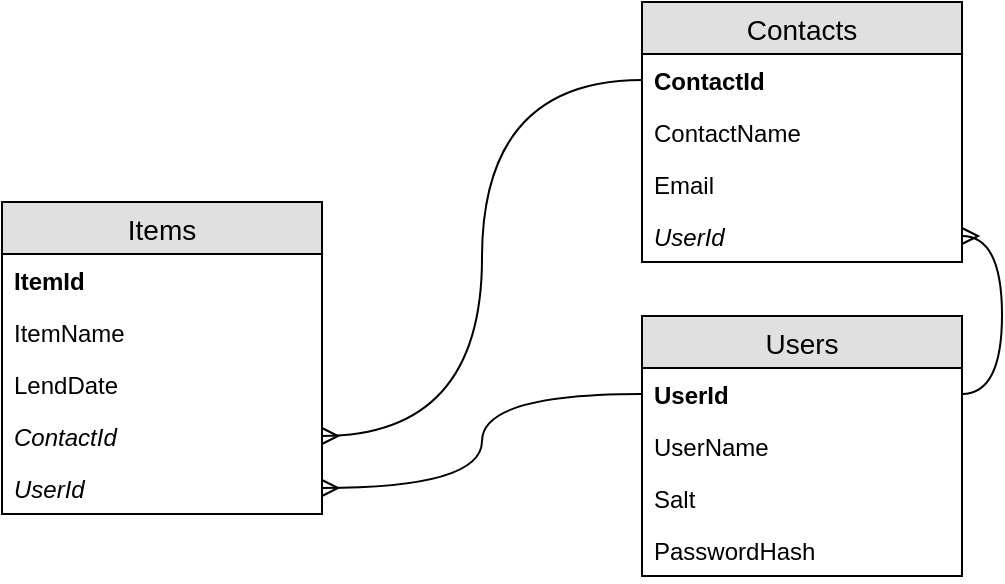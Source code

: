<mxfile version="12.5.1" type="device"><diagram id="Tfe1XYW-e7M93YtYVTq7" name="Page-1"><mxGraphModel dx="854" dy="465" grid="1" gridSize="10" guides="1" tooltips="1" connect="1" arrows="1" fold="1" page="1" pageScale="1" pageWidth="850" pageHeight="1100" math="0" shadow="0"><root><mxCell id="0"/><mxCell id="1" parent="0"/><mxCell id="NOLgteM73KiI4mNJzikp-1" value="Users" style="swimlane;fontStyle=0;childLayout=stackLayout;horizontal=1;startSize=26;fillColor=#e0e0e0;horizontalStack=0;resizeParent=1;resizeParentMax=0;resizeLast=0;collapsible=1;marginBottom=0;swimlaneFillColor=#ffffff;align=center;fontSize=14;" vertex="1" parent="1"><mxGeometry x="430" y="157" width="160" height="130" as="geometry"/></mxCell><mxCell id="NOLgteM73KiI4mNJzikp-2" value="UserId" style="text;strokeColor=none;fillColor=none;spacingLeft=4;spacingRight=4;overflow=hidden;rotatable=0;points=[[0,0.5],[1,0.5]];portConstraint=eastwest;fontSize=12;fontStyle=1" vertex="1" parent="NOLgteM73KiI4mNJzikp-1"><mxGeometry y="26" width="160" height="26" as="geometry"/></mxCell><mxCell id="NOLgteM73KiI4mNJzikp-3" value="UserName" style="text;strokeColor=none;fillColor=none;spacingLeft=4;spacingRight=4;overflow=hidden;rotatable=0;points=[[0,0.5],[1,0.5]];portConstraint=eastwest;fontSize=12;" vertex="1" parent="NOLgteM73KiI4mNJzikp-1"><mxGeometry y="52" width="160" height="26" as="geometry"/></mxCell><mxCell id="NOLgteM73KiI4mNJzikp-5" value="Salt" style="text;strokeColor=none;fillColor=none;spacingLeft=4;spacingRight=4;overflow=hidden;rotatable=0;points=[[0,0.5],[1,0.5]];portConstraint=eastwest;fontSize=12;" vertex="1" parent="NOLgteM73KiI4mNJzikp-1"><mxGeometry y="78" width="160" height="26" as="geometry"/></mxCell><mxCell id="NOLgteM73KiI4mNJzikp-4" value="PasswordHash" style="text;strokeColor=none;fillColor=none;spacingLeft=4;spacingRight=4;overflow=hidden;rotatable=0;points=[[0,0.5],[1,0.5]];portConstraint=eastwest;fontSize=12;" vertex="1" parent="NOLgteM73KiI4mNJzikp-1"><mxGeometry y="104" width="160" height="26" as="geometry"/></mxCell><mxCell id="NOLgteM73KiI4mNJzikp-6" value="Items" style="swimlane;fontStyle=0;childLayout=stackLayout;horizontal=1;startSize=26;fillColor=#e0e0e0;horizontalStack=0;resizeParent=1;resizeParentMax=0;resizeLast=0;collapsible=1;marginBottom=0;swimlaneFillColor=#ffffff;align=center;fontSize=14;" vertex="1" parent="1"><mxGeometry x="110" y="100" width="160" height="156" as="geometry"/></mxCell><mxCell id="NOLgteM73KiI4mNJzikp-7" value="ItemId" style="text;strokeColor=none;fillColor=none;spacingLeft=4;spacingRight=4;overflow=hidden;rotatable=0;points=[[0,0.5],[1,0.5]];portConstraint=eastwest;fontSize=12;fontStyle=1" vertex="1" parent="NOLgteM73KiI4mNJzikp-6"><mxGeometry y="26" width="160" height="26" as="geometry"/></mxCell><mxCell id="NOLgteM73KiI4mNJzikp-8" value="ItemName" style="text;strokeColor=none;fillColor=none;spacingLeft=4;spacingRight=4;overflow=hidden;rotatable=0;points=[[0,0.5],[1,0.5]];portConstraint=eastwest;fontSize=12;" vertex="1" parent="NOLgteM73KiI4mNJzikp-6"><mxGeometry y="52" width="160" height="26" as="geometry"/></mxCell><mxCell id="NOLgteM73KiI4mNJzikp-9" value="LendDate" style="text;strokeColor=none;fillColor=none;spacingLeft=4;spacingRight=4;overflow=hidden;rotatable=0;points=[[0,0.5],[1,0.5]];portConstraint=eastwest;fontSize=12;" vertex="1" parent="NOLgteM73KiI4mNJzikp-6"><mxGeometry y="78" width="160" height="26" as="geometry"/></mxCell><mxCell id="NOLgteM73KiI4mNJzikp-16" value="ContactId" style="text;strokeColor=none;fillColor=none;spacingLeft=4;spacingRight=4;overflow=hidden;rotatable=0;points=[[0,0.5],[1,0.5]];portConstraint=eastwest;fontSize=12;fontStyle=2" vertex="1" parent="NOLgteM73KiI4mNJzikp-6"><mxGeometry y="104" width="160" height="26" as="geometry"/></mxCell><mxCell id="NOLgteM73KiI4mNJzikp-10" value="UserId" style="text;strokeColor=none;fillColor=none;spacingLeft=4;spacingRight=4;overflow=hidden;rotatable=0;points=[[0,0.5],[1,0.5]];portConstraint=eastwest;fontSize=12;fontStyle=2" vertex="1" parent="NOLgteM73KiI4mNJzikp-6"><mxGeometry y="130" width="160" height="26" as="geometry"/></mxCell><mxCell id="NOLgteM73KiI4mNJzikp-11" value="Contacts" style="swimlane;fontStyle=0;childLayout=stackLayout;horizontal=1;startSize=26;fillColor=#e0e0e0;horizontalStack=0;resizeParent=1;resizeParentMax=0;resizeLast=0;collapsible=1;marginBottom=0;swimlaneFillColor=#ffffff;align=center;fontSize=14;" vertex="1" parent="1"><mxGeometry x="430" width="160" height="130" as="geometry"/></mxCell><mxCell id="NOLgteM73KiI4mNJzikp-12" value="ContactId" style="text;strokeColor=none;fillColor=none;spacingLeft=4;spacingRight=4;overflow=hidden;rotatable=0;points=[[0,0.5],[1,0.5]];portConstraint=eastwest;fontSize=12;fontStyle=1" vertex="1" parent="NOLgteM73KiI4mNJzikp-11"><mxGeometry y="26" width="160" height="26" as="geometry"/></mxCell><mxCell id="NOLgteM73KiI4mNJzikp-13" value="ContactName" style="text;strokeColor=none;fillColor=none;spacingLeft=4;spacingRight=4;overflow=hidden;rotatable=0;points=[[0,0.5],[1,0.5]];portConstraint=eastwest;fontSize=12;" vertex="1" parent="NOLgteM73KiI4mNJzikp-11"><mxGeometry y="52" width="160" height="26" as="geometry"/></mxCell><mxCell id="NOLgteM73KiI4mNJzikp-14" value="Email" style="text;strokeColor=none;fillColor=none;spacingLeft=4;spacingRight=4;overflow=hidden;rotatable=0;points=[[0,0.5],[1,0.5]];portConstraint=eastwest;fontSize=12;" vertex="1" parent="NOLgteM73KiI4mNJzikp-11"><mxGeometry y="78" width="160" height="26" as="geometry"/></mxCell><mxCell id="NOLgteM73KiI4mNJzikp-15" value="UserId" style="text;strokeColor=none;fillColor=none;spacingLeft=4;spacingRight=4;overflow=hidden;rotatable=0;points=[[0,0.5],[1,0.5]];portConstraint=eastwest;fontSize=12;fontStyle=2" vertex="1" parent="NOLgteM73KiI4mNJzikp-11"><mxGeometry y="104" width="160" height="26" as="geometry"/></mxCell><mxCell id="NOLgteM73KiI4mNJzikp-18" style="edgeStyle=orthogonalEdgeStyle;rounded=0;orthogonalLoop=1;jettySize=auto;html=1;entryX=0;entryY=0.5;entryDx=0;entryDy=0;endArrow=none;endFill=0;startArrow=ERmany;startFill=0;curved=1;" edge="1" parent="1" source="NOLgteM73KiI4mNJzikp-10" target="NOLgteM73KiI4mNJzikp-2"><mxGeometry relative="1" as="geometry"><mxPoint x="420" y="200" as="targetPoint"/></mxGeometry></mxCell><mxCell id="NOLgteM73KiI4mNJzikp-19" style="edgeStyle=orthogonalEdgeStyle;rounded=0;orthogonalLoop=1;jettySize=auto;html=1;exitX=1;exitY=0.5;exitDx=0;exitDy=0;entryX=0;entryY=0.5;entryDx=0;entryDy=0;startArrow=ERmany;startFill=0;endArrow=none;endFill=0;curved=1;" edge="1" parent="1" source="NOLgteM73KiI4mNJzikp-16" target="NOLgteM73KiI4mNJzikp-12"><mxGeometry relative="1" as="geometry"/></mxCell><mxCell id="NOLgteM73KiI4mNJzikp-20" style="edgeStyle=orthogonalEdgeStyle;curved=1;rounded=0;orthogonalLoop=1;jettySize=auto;html=1;exitX=1;exitY=0.5;exitDx=0;exitDy=0;entryX=1;entryY=0.5;entryDx=0;entryDy=0;startArrow=ERmany;startFill=0;endArrow=none;endFill=0;" edge="1" parent="1" source="NOLgteM73KiI4mNJzikp-15" target="NOLgteM73KiI4mNJzikp-2"><mxGeometry relative="1" as="geometry"/></mxCell></root></mxGraphModel></diagram></mxfile>